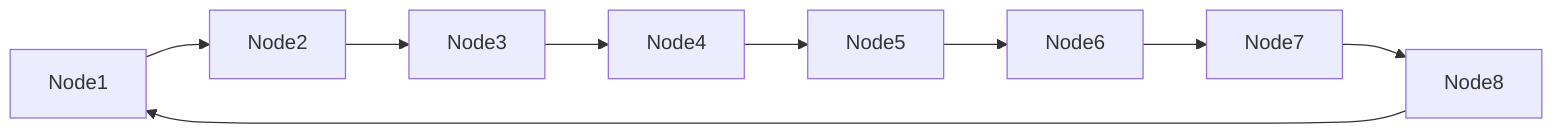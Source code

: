 flowchart LR
    Node1 --> Node2
    Node2 --> Node3
    Node3 --> Node4
    Node4 --> Node5
    Node5 --> Node6
    Node6 --> Node7
    Node7 --> Node8
    Node8 --> Node1